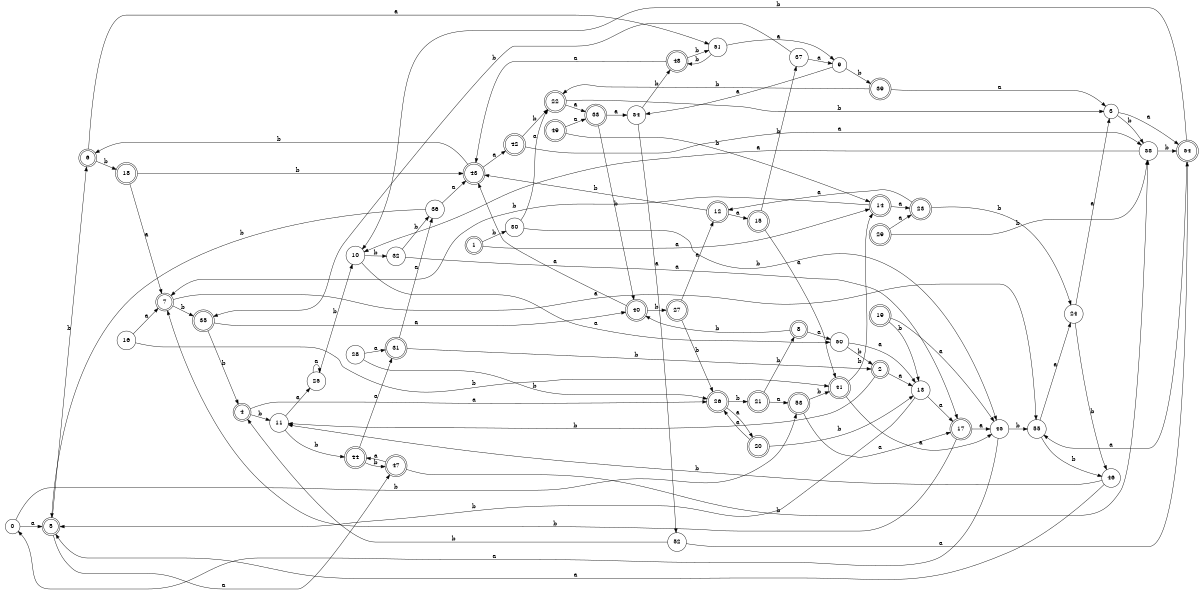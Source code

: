 digraph n45_10 {
__start0 [label="" shape="none"];

rankdir=LR;
size="8,5";

s0 [style="filled", color="black", fillcolor="white" shape="circle", label="0"];
s1 [style="rounded,filled", color="black", fillcolor="white" shape="doublecircle", label="1"];
s2 [style="rounded,filled", color="black", fillcolor="white" shape="doublecircle", label="2"];
s3 [style="filled", color="black", fillcolor="white" shape="circle", label="3"];
s4 [style="rounded,filled", color="black", fillcolor="white" shape="doublecircle", label="4"];
s5 [style="rounded,filled", color="black", fillcolor="white" shape="doublecircle", label="5"];
s6 [style="rounded,filled", color="black", fillcolor="white" shape="doublecircle", label="6"];
s7 [style="rounded,filled", color="black", fillcolor="white" shape="doublecircle", label="7"];
s8 [style="rounded,filled", color="black", fillcolor="white" shape="doublecircle", label="8"];
s9 [style="filled", color="black", fillcolor="white" shape="circle", label="9"];
s10 [style="filled", color="black", fillcolor="white" shape="circle", label="10"];
s11 [style="filled", color="black", fillcolor="white" shape="circle", label="11"];
s12 [style="rounded,filled", color="black", fillcolor="white" shape="doublecircle", label="12"];
s13 [style="filled", color="black", fillcolor="white" shape="circle", label="13"];
s14 [style="rounded,filled", color="black", fillcolor="white" shape="doublecircle", label="14"];
s15 [style="rounded,filled", color="black", fillcolor="white" shape="doublecircle", label="15"];
s16 [style="filled", color="black", fillcolor="white" shape="circle", label="16"];
s17 [style="rounded,filled", color="black", fillcolor="white" shape="doublecircle", label="17"];
s18 [style="rounded,filled", color="black", fillcolor="white" shape="doublecircle", label="18"];
s19 [style="rounded,filled", color="black", fillcolor="white" shape="doublecircle", label="19"];
s20 [style="rounded,filled", color="black", fillcolor="white" shape="doublecircle", label="20"];
s21 [style="rounded,filled", color="black", fillcolor="white" shape="doublecircle", label="21"];
s22 [style="rounded,filled", color="black", fillcolor="white" shape="doublecircle", label="22"];
s23 [style="rounded,filled", color="black", fillcolor="white" shape="doublecircle", label="23"];
s24 [style="filled", color="black", fillcolor="white" shape="circle", label="24"];
s25 [style="filled", color="black", fillcolor="white" shape="circle", label="25"];
s26 [style="rounded,filled", color="black", fillcolor="white" shape="doublecircle", label="26"];
s27 [style="rounded,filled", color="black", fillcolor="white" shape="doublecircle", label="27"];
s28 [style="filled", color="black", fillcolor="white" shape="circle", label="28"];
s29 [style="rounded,filled", color="black", fillcolor="white" shape="doublecircle", label="29"];
s30 [style="filled", color="black", fillcolor="white" shape="circle", label="30"];
s31 [style="rounded,filled", color="black", fillcolor="white" shape="doublecircle", label="31"];
s32 [style="filled", color="black", fillcolor="white" shape="circle", label="32"];
s33 [style="rounded,filled", color="black", fillcolor="white" shape="doublecircle", label="33"];
s34 [style="filled", color="black", fillcolor="white" shape="circle", label="34"];
s35 [style="rounded,filled", color="black", fillcolor="white" shape="doublecircle", label="35"];
s36 [style="filled", color="black", fillcolor="white" shape="circle", label="36"];
s37 [style="filled", color="black", fillcolor="white" shape="circle", label="37"];
s38 [style="filled", color="black", fillcolor="white" shape="circle", label="38"];
s39 [style="rounded,filled", color="black", fillcolor="white" shape="doublecircle", label="39"];
s40 [style="rounded,filled", color="black", fillcolor="white" shape="doublecircle", label="40"];
s41 [style="rounded,filled", color="black", fillcolor="white" shape="doublecircle", label="41"];
s42 [style="rounded,filled", color="black", fillcolor="white" shape="doublecircle", label="42"];
s43 [style="rounded,filled", color="black", fillcolor="white" shape="doublecircle", label="43"];
s44 [style="rounded,filled", color="black", fillcolor="white" shape="doublecircle", label="44"];
s45 [style="filled", color="black", fillcolor="white" shape="circle", label="45"];
s46 [style="filled", color="black", fillcolor="white" shape="circle", label="46"];
s47 [style="rounded,filled", color="black", fillcolor="white" shape="doublecircle", label="47"];
s48 [style="rounded,filled", color="black", fillcolor="white" shape="doublecircle", label="48"];
s49 [style="rounded,filled", color="black", fillcolor="white" shape="doublecircle", label="49"];
s50 [style="filled", color="black", fillcolor="white" shape="circle", label="50"];
s51 [style="filled", color="black", fillcolor="white" shape="circle", label="51"];
s52 [style="filled", color="black", fillcolor="white" shape="circle", label="52"];
s53 [style="rounded,filled", color="black", fillcolor="white" shape="doublecircle", label="53"];
s54 [style="rounded,filled", color="black", fillcolor="white" shape="doublecircle", label="54"];
s55 [style="filled", color="black", fillcolor="white" shape="circle", label="55"];
s0 -> s5 [label="a"];
s0 -> s53 [label="b"];
s1 -> s14 [label="a"];
s1 -> s30 [label="b"];
s2 -> s13 [label="a"];
s2 -> s11 [label="b"];
s3 -> s54 [label="a"];
s3 -> s38 [label="b"];
s4 -> s26 [label="a"];
s4 -> s11 [label="b"];
s5 -> s47 [label="a"];
s5 -> s6 [label="b"];
s6 -> s51 [label="a"];
s6 -> s18 [label="b"];
s7 -> s55 [label="a"];
s7 -> s35 [label="b"];
s8 -> s50 [label="a"];
s8 -> s40 [label="b"];
s9 -> s34 [label="a"];
s9 -> s39 [label="b"];
s10 -> s50 [label="a"];
s10 -> s32 [label="b"];
s11 -> s25 [label="a"];
s11 -> s44 [label="b"];
s12 -> s15 [label="a"];
s12 -> s43 [label="b"];
s13 -> s17 [label="a"];
s13 -> s5 [label="b"];
s14 -> s23 [label="a"];
s14 -> s7 [label="b"];
s15 -> s41 [label="a"];
s15 -> s37 [label="b"];
s16 -> s7 [label="a"];
s16 -> s41 [label="b"];
s17 -> s45 [label="a"];
s17 -> s7 [label="b"];
s18 -> s7 [label="a"];
s18 -> s43 [label="b"];
s19 -> s45 [label="a"];
s19 -> s13 [label="b"];
s20 -> s26 [label="a"];
s20 -> s13 [label="b"];
s21 -> s53 [label="a"];
s21 -> s8 [label="b"];
s22 -> s33 [label="a"];
s22 -> s3 [label="b"];
s23 -> s12 [label="a"];
s23 -> s24 [label="b"];
s24 -> s3 [label="a"];
s24 -> s46 [label="b"];
s25 -> s25 [label="a"];
s25 -> s10 [label="b"];
s26 -> s20 [label="a"];
s26 -> s21 [label="b"];
s27 -> s12 [label="a"];
s27 -> s26 [label="b"];
s28 -> s31 [label="a"];
s28 -> s26 [label="b"];
s29 -> s23 [label="a"];
s29 -> s38 [label="b"];
s30 -> s22 [label="a"];
s30 -> s45 [label="b"];
s31 -> s36 [label="a"];
s31 -> s2 [label="b"];
s32 -> s17 [label="a"];
s32 -> s36 [label="b"];
s33 -> s34 [label="a"];
s33 -> s40 [label="b"];
s34 -> s52 [label="a"];
s34 -> s48 [label="b"];
s35 -> s40 [label="a"];
s35 -> s4 [label="b"];
s36 -> s43 [label="a"];
s36 -> s5 [label="b"];
s37 -> s9 [label="a"];
s37 -> s35 [label="b"];
s38 -> s10 [label="a"];
s38 -> s54 [label="b"];
s39 -> s3 [label="a"];
s39 -> s22 [label="b"];
s40 -> s43 [label="a"];
s40 -> s27 [label="b"];
s41 -> s45 [label="a"];
s41 -> s14 [label="b"];
s42 -> s38 [label="a"];
s42 -> s22 [label="b"];
s43 -> s42 [label="a"];
s43 -> s6 [label="b"];
s44 -> s31 [label="a"];
s44 -> s47 [label="b"];
s45 -> s0 [label="a"];
s45 -> s55 [label="b"];
s46 -> s5 [label="a"];
s46 -> s11 [label="b"];
s47 -> s44 [label="a"];
s47 -> s38 [label="b"];
s48 -> s43 [label="a"];
s48 -> s51 [label="b"];
s49 -> s33 [label="a"];
s49 -> s14 [label="b"];
s50 -> s13 [label="a"];
s50 -> s2 [label="b"];
s51 -> s9 [label="a"];
s51 -> s48 [label="b"];
s52 -> s54 [label="a"];
s52 -> s4 [label="b"];
s53 -> s17 [label="a"];
s53 -> s41 [label="b"];
s54 -> s55 [label="a"];
s54 -> s10 [label="b"];
s55 -> s24 [label="a"];
s55 -> s46 [label="b"];

}